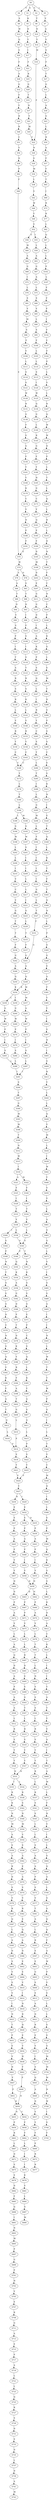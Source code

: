 strict digraph  {
	S0 -> S1 [ label = A ];
	S0 -> S2 [ label = G ];
	S0 -> S3 [ label = L ];
	S0 -> S4 [ label = S ];
	S1 -> S5 [ label = K ];
	S2 -> S6 [ label = T ];
	S3 -> S7 [ label = V ];
	S4 -> S8 [ label = S ];
	S5 -> S9 [ label = D ];
	S6 -> S10 [ label = N ];
	S7 -> S11 [ label = A ];
	S8 -> S12 [ label = W ];
	S9 -> S13 [ label = Y ];
	S10 -> S14 [ label = Y ];
	S11 -> S15 [ label = V ];
	S12 -> S16 [ label = Q ];
	S13 -> S17 [ label = I ];
	S14 -> S18 [ label = M ];
	S15 -> S19 [ label = S ];
	S16 -> S20 [ label = G ];
	S17 -> S21 [ label = F ];
	S18 -> S22 [ label = F ];
	S19 -> S23 [ label = F ];
	S20 -> S24 [ label = F ];
	S21 -> S25 [ label = R ];
	S22 -> S26 [ label = N ];
	S23 -> S27 [ label = T ];
	S24 -> S28 [ label = A ];
	S25 -> S29 [ label = G ];
	S26 -> S30 [ label = S ];
	S27 -> S31 [ label = G ];
	S28 -> S32 [ label = G ];
	S29 -> S33 [ label = T ];
	S30 -> S34 [ label = M ];
	S31 -> S35 [ label = L ];
	S32 -> S36 [ label = F ];
	S33 -> S37 [ label = N ];
	S34 -> S38 [ label = L ];
	S35 -> S39 [ label = A ];
	S36 -> S40 [ label = Y ];
	S37 -> S41 [ label = Y ];
	S38 -> S42 [ label = V ];
	S39 -> S43 [ label = G ];
	S40 -> S44 [ label = H ];
	S41 -> S45 [ label = M ];
	S42 -> S46 [ label = W ];
	S43 -> S47 [ label = L ];
	S44 -> S48 [ label = R ];
	S45 -> S22 [ label = F ];
	S46 -> S49 [ label = Y ];
	S47 -> S50 [ label = R ];
	S48 -> S51 [ label = C ];
	S49 -> S52 [ label = V ];
	S50 -> S53 [ label = A ];
	S51 -> S54 [ label = V ];
	S52 -> S55 [ label = I ];
	S52 -> S56 [ label = V ];
	S53 -> S57 [ label = F ];
	S54 -> S58 [ label = D ];
	S55 -> S59 [ label = L ];
	S56 -> S60 [ label = M ];
	S57 -> S61 [ label = F ];
	S58 -> S62 [ label = P ];
	S59 -> S63 [ label = A ];
	S60 -> S64 [ label = A ];
	S61 -> S65 [ label = T ];
	S62 -> S66 [ label = F ];
	S63 -> S67 [ label = G ];
	S64 -> S68 [ label = G ];
	S65 -> S69 [ label = I ];
	S66 -> S70 [ label = E ];
	S67 -> S71 [ label = A ];
	S68 -> S72 [ label = I ];
	S69 -> S73 [ label = R ];
	S70 -> S74 [ label = W ];
	S71 -> S75 [ label = L ];
	S72 -> S76 [ label = L ];
	S73 -> S77 [ label = R ];
	S74 -> S78 [ label = D ];
	S74 -> S79 [ label = A ];
	S75 -> S80 [ label = S ];
	S76 -> S81 [ label = S ];
	S77 -> S82 [ label = L ];
	S78 -> S83 [ label = S ];
	S79 -> S84 [ label = A ];
	S80 -> S85 [ label = V ];
	S81 -> S86 [ label = V ];
	S82 -> S87 [ label = Q ];
	S83 -> S88 [ label = T ];
	S84 -> S89 [ label = T ];
	S85 -> S90 [ label = L ];
	S86 -> S91 [ label = M ];
	S87 -> S92 [ label = L ];
	S88 -> S93 [ label = D ];
	S89 -> S94 [ label = D ];
	S90 -> S95 [ label = S ];
	S91 -> S96 [ label = S ];
	S92 -> S97 [ label = L ];
	S93 -> S98 [ label = I ];
	S94 -> S99 [ label = V ];
	S95 -> S100 [ label = F ];
	S96 -> S101 [ label = F ];
	S97 -> S102 [ label = P ];
	S98 -> S103 [ label = F ];
	S99 -> S104 [ label = S ];
	S100 -> S105 [ label = L ];
	S101 -> S106 [ label = V ];
	S102 -> S107 [ label = L ];
	S103 -> S108 [ label = S ];
	S104 -> S109 [ label = P ];
	S105 -> S110 [ label = L ];
	S106 -> S111 [ label = L ];
	S107 -> S112 [ label = F ];
	S108 -> S113 [ label = I ];
	S109 -> S114 [ label = I ];
	S110 -> S115 [ label = S ];
	S111 -> S116 [ label = S ];
	S112 -> S117 [ label = F ];
	S113 -> S118 [ label = S ];
	S114 -> S119 [ label = T ];
	S115 -> S120 [ label = I ];
	S116 -> S121 [ label = S ];
	S117 -> S122 [ label = P ];
	S118 -> S123 [ label = T ];
	S119 -> S124 [ label = A ];
	S120 -> S125 [ label = W ];
	S121 -> S126 [ label = W ];
	S122 -> S127 [ label = I ];
	S123 -> S128 [ label = R ];
	S124 -> S129 [ label = R ];
	S125 -> S130 [ label = Q ];
	S126 -> S131 [ label = R ];
	S127 -> S132 [ label = F ];
	S128 -> S133 [ label = S ];
	S129 -> S134 [ label = S ];
	S130 -> S135 [ label = G ];
	S131 -> S136 [ label = G ];
	S132 -> S137 [ label = V ];
	S133 -> S138 [ label = K ];
	S134 -> S139 [ label = R ];
	S135 -> S140 [ label = L ];
	S136 -> S141 [ label = F ];
	S137 -> S142 [ label = F ];
	S138 -> S143 [ label = L ];
	S139 -> S144 [ label = L ];
	S140 -> S145 [ label = R ];
	S141 -> S146 [ label = S ];
	S142 -> S147 [ label = P ];
	S143 -> S148 [ label = V ];
	S144 -> S149 [ label = V ];
	S145 -> S150 [ label = G ];
	S146 -> S151 [ label = G ];
	S147 -> S152 [ label = L ];
	S148 -> S153 [ label = R ];
	S149 -> S154 [ label = R ];
	S150 -> S155 [ label = F ];
	S151 -> S156 [ label = F ];
	S152 -> S157 [ label = V ];
	S153 -> S158 [ label = Y ];
	S154 -> S159 [ label = Y ];
	S155 -> S160 [ label = Y ];
	S156 -> S161 [ label = Y ];
	S157 -> S162 [ label = L ];
	S158 -> S163 [ label = C ];
	S159 -> S164 [ label = C ];
	S160 -> S165 [ label = H ];
	S161 -> S166 [ label = Y ];
	S162 -> S167 [ label = R ];
	S163 -> S168 [ label = C ];
	S164 -> S168 [ label = C ];
	S165 -> S169 [ label = G ];
	S166 -> S170 [ label = K ];
	S167 -> S171 [ label = Q ];
	S168 -> S172 [ label = Y ];
	S169 -> S173 [ label = C ];
	S170 -> S174 [ label = C ];
	S171 -> S175 [ label = W ];
	S172 -> S176 [ label = L ];
	S173 -> S177 [ label = V ];
	S174 -> S178 [ label = V ];
	S175 -> S179 [ label = W ];
	S176 -> S180 [ label = T ];
	S177 -> S181 [ label = Q ];
	S178 -> S182 [ label = D ];
	S179 -> S183 [ label = D ];
	S180 -> S184 [ label = L ];
	S181 -> S185 [ label = P ];
	S182 -> S186 [ label = P ];
	S183 -> S187 [ label = P ];
	S184 -> S188 [ label = M ];
	S184 -> S189 [ label = L ];
	S185 -> S190 [ label = F ];
	S186 -> S191 [ label = F ];
	S187 -> S192 [ label = L ];
	S188 -> S193 [ label = G ];
	S189 -> S194 [ label = G ];
	S190 -> S195 [ label = D ];
	S191 -> S70 [ label = E ];
	S192 -> S196 [ label = T ];
	S193 -> S197 [ label = M ];
	S194 -> S198 [ label = M ];
	S195 -> S199 [ label = M ];
	S196 -> S200 [ label = L ];
	S197 -> S201 [ label = S ];
	S198 -> S202 [ label = L ];
	S199 -> S203 [ label = D ];
	S200 -> S204 [ label = Q ];
	S201 -> S205 [ label = I ];
	S202 -> S206 [ label = L ];
	S203 -> S207 [ label = E ];
	S204 -> S208 [ label = L ];
	S205 -> S209 [ label = I ];
	S206 -> S210 [ label = I ];
	S207 -> S211 [ label = G ];
	S208 -> S212 [ label = R ];
	S209 -> S213 [ label = L ];
	S210 -> S214 [ label = V ];
	S211 -> S215 [ label = G ];
	S212 -> S216 [ label = L ];
	S213 -> S217 [ label = L ];
	S214 -> S218 [ label = C ];
	S215 -> S219 [ label = D ];
	S216 -> S220 [ label = D ];
	S217 -> S221 [ label = I ];
	S218 -> S222 [ label = V ];
	S219 -> S223 [ label = I ];
	S220 -> S224 [ label = N ];
	S221 -> S225 [ label = G ];
	S222 -> S226 [ label = G ];
	S223 -> S227 [ label = A ];
	S224 -> S228 [ label = T ];
	S225 -> S229 [ label = L ];
	S226 -> S230 [ label = T ];
	S227 -> S231 [ label = K ];
	S228 -> S232 [ label = F ];
	S229 -> S233 [ label = T ];
	S230 -> S234 [ label = T ];
	S231 -> S235 [ label = P ];
	S232 -> S236 [ label = C ];
	S233 -> S237 [ label = F ];
	S234 -> S238 [ label = F ];
	S235 -> S239 [ label = S ];
	S236 -> S240 [ label = N ];
	S237 -> S241 [ label = G ];
	S238 -> S242 [ label = G ];
	S239 -> S243 [ label = Q ];
	S240 -> S244 [ label = C ];
	S241 -> S245 [ label = A ];
	S242 -> S246 [ label = A ];
	S243 -> S247 [ label = L ];
	S244 -> S248 [ label = P ];
	S245 -> S249 [ label = Q ];
	S246 -> S250 [ label = Q ];
	S247 -> S251 [ label = I ];
	S248 -> S252 [ label = L ];
	S249 -> S253 [ label = M ];
	S249 -> S254 [ label = K ];
	S250 -> S254 [ label = K ];
	S251 -> S255 [ label = R ];
	S252 -> S256 [ label = K ];
	S253 -> S257 [ label = M ];
	S254 -> S258 [ label = L ];
	S254 -> S259 [ label = I ];
	S255 -> S260 [ label = Y ];
	S256 -> S261 [ label = G ];
	S257 -> S262 [ label = A ];
	S258 -> S263 [ label = G ];
	S259 -> S264 [ label = G ];
	S260 -> S265 [ label = C ];
	S261 -> S266 [ label = L ];
	S262 -> S267 [ label = W ];
	S263 -> S268 [ label = W ];
	S264 -> S269 [ label = W ];
	S265 -> S270 [ label = S ];
	S266 -> S271 [ label = E ];
	S267 -> S272 [ label = P ];
	S268 -> S273 [ label = P ];
	S269 -> S274 [ label = P ];
	S270 -> S275 [ label = Y ];
	S271 -> S276 [ label = M ];
	S272 -> S277 [ label = I ];
	S273 -> S278 [ label = I ];
	S274 -> S279 [ label = I ];
	S275 -> S280 [ label = L ];
	S276 -> S281 [ label = T ];
	S277 -> S282 [ label = S ];
	S278 -> S283 [ label = S ];
	S279 -> S284 [ label = S ];
	S280 -> S285 [ label = T ];
	S281 -> S286 [ label = D ];
	S282 -> S287 [ label = L ];
	S283 -> S288 [ label = L ];
	S284 -> S288 [ label = L ];
	S285 -> S289 [ label = I ];
	S286 -> S290 [ label = S ];
	S287 -> S291 [ label = I ];
	S288 -> S291 [ label = I ];
	S289 -> S292 [ label = L ];
	S290 -> S293 [ label = P ];
	S291 -> S294 [ label = S ];
	S292 -> S295 [ label = G ];
	S293 -> S296 [ label = S ];
	S294 -> S297 [ label = T ];
	S295 -> S298 [ label = M ];
	S296 -> S299 [ label = S ];
	S297 -> S300 [ label = G ];
	S298 -> S301 [ label = L ];
	S299 -> S302 [ label = C ];
	S300 -> S303 [ label = M ];
	S301 -> S304 [ label = F ];
	S302 -> S305 [ label = E ];
	S303 -> S306 [ label = M ];
	S304 -> S307 [ label = I ];
	S305 -> S308 [ label = S ];
	S306 -> S309 [ label = T ];
	S307 -> S310 [ label = I ];
	S308 -> S311 [ label = K ];
	S309 -> S312 [ label = N ];
	S310 -> S313 [ label = I ];
	S311 -> S314 [ label = N ];
	S312 -> S315 [ label = W ];
	S313 -> S316 [ label = I ];
	S314 -> S317 [ label = I ];
	S315 -> S318 [ label = I ];
	S316 -> S319 [ label = G ];
	S317 -> S320 [ label = E ];
	S318 -> S321 [ label = A ];
	S318 -> S322 [ label = M ];
	S319 -> S323 [ label = L ];
	S320 -> S324 [ label = T ];
	S321 -> S325 [ label = F ];
	S322 -> S326 [ label = F ];
	S323 -> S327 [ label = T ];
	S324 -> S328 [ label = Q ];
	S325 -> S329 [ label = I ];
	S326 -> S330 [ label = I ];
	S327 -> S331 [ label = F ];
	S328 -> S332 [ label = L ];
	S329 -> S333 [ label = T ];
	S330 -> S334 [ label = T ];
	S331 -> S241 [ label = G ];
	S332 -> S335 [ label = K ];
	S333 -> S336 [ label = V ];
	S334 -> S337 [ label = V ];
	S335 -> S338 [ label = T ];
	S336 -> S339 [ label = L ];
	S336 -> S340 [ label = I ];
	S337 -> S341 [ label = L ];
	S338 -> S342 [ label = F ];
	S339 -> S343 [ label = S ];
	S340 -> S344 [ label = S ];
	S341 -> S343 [ label = S ];
	S342 -> S345 [ label = T ];
	S343 -> S346 [ label = P ];
	S343 -> S347 [ label = T ];
	S344 -> S348 [ label = P ];
	S345 -> S349 [ label = Q ];
	S346 -> S350 [ label = Q ];
	S347 -> S351 [ label = N ];
	S348 -> S352 [ label = N ];
	S349 -> S353 [ label = N ];
	S350 -> S354 [ label = K ];
	S351 -> S355 [ label = K ];
	S352 -> S356 [ label = T ];
	S353 -> S357 [ label = L ];
	S354 -> S358 [ label = A ];
	S355 -> S359 [ label = G ];
	S356 -> S360 [ label = G ];
	S357 -> S361 [ label = P ];
	S358 -> S362 [ label = G ];
	S359 -> S363 [ label = S ];
	S360 -> S364 [ label = S ];
	S361 -> S365 [ label = G ];
	S362 -> S366 [ label = D ];
	S363 -> S367 [ label = G ];
	S364 -> S368 [ label = G ];
	S365 -> S369 [ label = G ];
	S366 -> S370 [ label = P ];
	S367 -> S371 [ label = E ];
	S368 -> S372 [ label = D ];
	S369 -> S373 [ label = E ];
	S370 -> S374 [ label = T ];
	S371 -> S375 [ label = P ];
	S372 -> S376 [ label = V ];
	S373 -> S377 [ label = A ];
	S374 -> S378 [ label = D ];
	S375 -> S379 [ label = C ];
	S376 -> S380 [ label = N ];
	S377 -> S381 [ label = F ];
	S378 -> S382 [ label = K ];
	S379 -> S383 [ label = S ];
	S380 -> S384 [ label = G ];
	S381 -> S385 [ label = Y ];
	S382 -> S386 [ label = V ];
	S383 -> S387 [ label = Q ];
	S384 -> S388 [ label = Q ];
	S385 -> S389 [ label = Y ];
	S386 -> S390 [ label = R ];
	S387 -> S391 [ label = L ];
	S388 -> S392 [ label = V ];
	S389 -> S393 [ label = I ];
	S390 -> S394 [ label = F ];
	S391 -> S395 [ label = K ];
	S392 -> S396 [ label = K ];
	S393 -> S397 [ label = S ];
	S394 -> S398 [ label = A ];
	S395 -> S399 [ label = Y ];
	S396 -> S400 [ label = F ];
	S397 -> S401 [ label = N ];
	S398 -> S402 [ label = T ];
	S399 -> S403 [ label = A ];
	S400 -> S404 [ label = A ];
	S401 -> S405 [ label = I ];
	S402 -> S406 [ label = G ];
	S403 -> S407 [ label = S ];
	S404 -> S408 [ label = T ];
	S405 -> S409 [ label = S ];
	S406 -> S410 [ label = L ];
	S407 -> S411 [ label = G ];
	S408 -> S412 [ label = G ];
	S409 -> S413 [ label = R ];
	S410 -> S414 [ label = P ];
	S411 -> S415 [ label = L ];
	S412 -> S416 [ label = L ];
	S413 -> S417 [ label = Y ];
	S414 -> S418 [ label = S ];
	S415 -> S419 [ label = P ];
	S416 -> S414 [ label = P ];
	S417 -> S420 [ label = L ];
	S418 -> S421 [ label = Y ];
	S419 -> S422 [ label = S ];
	S420 -> S423 [ label = L ];
	S421 -> S424 [ label = V ];
	S422 -> S425 [ label = Y ];
	S423 -> S426 [ label = Q ];
	S424 -> S427 [ label = Y ];
	S425 -> S424 [ label = V ];
	S426 -> S428 [ label = V ];
	S427 -> S429 [ label = I ];
	S427 -> S430 [ label = R ];
	S428 -> S431 [ label = M ];
	S429 -> S432 [ label = E ];
	S430 -> S433 [ label = E ];
	S431 -> S434 [ label = L ];
	S432 -> S435 [ label = D ];
	S432 -> S436 [ label = E ];
	S433 -> S437 [ label = E ];
	S434 -> S438 [ label = I ];
	S435 -> S439 [ label = P ];
	S436 -> S440 [ label = P ];
	S437 -> S441 [ label = P ];
	S438 -> S442 [ label = W ];
	S439 -> S443 [ label = A ];
	S440 -> S444 [ label = A ];
	S441 -> S445 [ label = A ];
	S442 -> S446 [ label = Y ];
	S443 -> S447 [ label = P ];
	S444 -> S448 [ label = P ];
	S445 -> S449 [ label = P ];
	S446 -> S450 [ label = V ];
	S447 -> S451 [ label = I ];
	S448 -> S452 [ label = I ];
	S449 -> S453 [ label = V ];
	S450 -> S454 [ label = V ];
	S451 -> S455 [ label = V ];
	S452 -> S456 [ label = V ];
	S453 -> S457 [ label = V ];
	S454 -> S458 [ label = L ];
	S455 -> S459 [ label = H ];
	S456 -> S459 [ label = H ];
	S457 -> S460 [ label = H ];
	S458 -> S461 [ label = A ];
	S459 -> S462 [ label = H ];
	S459 -> S463 [ label = D ];
	S460 -> S464 [ label = D ];
	S461 -> S465 [ label = G ];
	S462 -> S466 [ label = P ];
	S463 -> S467 [ label = P ];
	S464 -> S468 [ label = P ];
	S465 -> S469 [ label = G ];
	S466 -> S470 [ label = A ];
	S467 -> S471 [ label = P ];
	S468 -> S472 [ label = A ];
	S469 -> S473 [ label = L ];
	S470 -> S474 [ label = V ];
	S471 -> S475 [ label = V ];
	S472 -> S476 [ label = V ];
	S473 -> S477 [ label = V ];
	S474 -> S478 [ label = L ];
	S475 -> S479 [ label = L ];
	S476 -> S480 [ label = L ];
	S477 -> S481 [ label = I ];
	S478 -> S482 [ label = T ];
	S479 -> S483 [ label = L ];
	S480 -> S484 [ label = A ];
	S481 -> S485 [ label = G ];
	S482 -> S486 [ label = T ];
	S483 -> S487 [ label = R ];
	S484 -> S488 [ label = Q ];
	S485 -> S489 [ label = S ];
	S486 -> S490 [ label = L ];
	S487 -> S491 [ label = D ];
	S488 -> S492 [ label = D ];
	S489 -> S493 [ label = A ];
	S490 -> S494 [ label = N ];
	S491 -> S495 [ label = S ];
	S492 -> S496 [ label = A ];
	S493 -> S497 [ label = I ];
	S494 -> S498 [ label = S ];
	S495 -> S499 [ label = S ];
	S496 -> S500 [ label = P ];
	S497 -> S501 [ label = I ];
	S498 -> S502 [ label = S ];
	S499 -> S503 [ label = G ];
	S500 -> S504 [ label = A ];
	S501 -> S505 [ label = N ];
	S502 -> S506 [ label = S ];
	S503 -> S507 [ label = T ];
	S504 -> S508 [ label = A ];
	S505 -> S509 [ label = L ];
	S506 -> S510 [ label = L ];
	S507 -> S511 [ label = L ];
	S508 -> S512 [ label = L ];
	S509 -> S513 [ label = W ];
	S510 -> S514 [ label = R ];
	S511 -> S515 [ label = R ];
	S512 -> S516 [ label = R ];
	S513 -> S517 [ label = T ];
	S514 -> S518 [ label = S ];
	S515 -> S519 [ label = S ];
	S516 -> S520 [ label = S ];
	S517 -> S521 [ label = T ];
	S518 -> S522 [ label = Y ];
	S519 -> S523 [ label = Y ];
	S520 -> S524 [ label = Y ];
	S521 -> S525 [ label = W ];
	S522 -> S526 [ label = Y ];
	S523 -> S527 [ label = Y ];
	S524 -> S528 [ label = Y ];
	S525 -> S529 [ label = P ];
	S526 -> S530 [ label = R ];
	S527 -> S531 [ label = H ];
	S528 -> S531 [ label = H ];
	S529 -> S532 [ label = G ];
	S530 -> S533 [ label = L ];
	S531 -> S534 [ label = L ];
	S531 -> S535 [ label = I ];
	S532 -> S536 [ label = I ];
	S533 -> S537 [ label = R ];
	S534 -> S538 [ label = R ];
	S535 -> S539 [ label = R ];
	S536 -> S540 [ label = L ];
	S537 -> S541 [ label = S ];
	S538 -> S542 [ label = S ];
	S539 -> S543 [ label = K ];
	S540 -> S544 [ label = T ];
	S541 -> S545 [ label = S ];
	S542 -> S546 [ label = N ];
	S543 -> S547 [ label = N ];
	S544 -> S548 [ label = V ];
	S545 -> S549 [ label = L ];
	S546 -> S550 [ label = M ];
	S547 -> S551 [ label = M ];
	S548 -> S552 [ label = C ];
	S549 -> S553 [ label = L ];
	S550 -> S554 [ label = V ];
	S551 -> S555 [ label = A ];
	S552 -> S556 [ label = M ];
	S553 -> S557 [ label = S ];
	S554 -> S558 [ label = S ];
	S555 -> S559 [ label = S ];
	S556 -> S560 [ label = D ];
	S557 -> S561 [ label = A ];
	S558 -> S562 [ label = A ];
	S559 -> S563 [ label = A ];
	S560 -> S564 [ label = I ];
	S561 -> S565 [ label = A ];
	S562 -> S566 [ label = E ];
	S563 -> S567 [ label = R ];
	S564 -> S568 [ label = L ];
	S565 -> S569 [ label = P ];
	S566 -> S570 [ label = A ];
	S567 -> S571 [ label = D ];
	S568 -> S572 [ label = E ];
	S569 -> S573 [ label = S ];
	S570 -> S574 [ label = S ];
	S571 -> S575 [ label = S ];
	S572 -> S576 [ label = P ];
	S573 -> S577 [ label = V ];
	S574 -> S578 [ label = V ];
	S575 -> S579 [ label = V ];
	S576 -> S580 [ label = M ];
	S577 -> S581 [ label = T ];
	S578 -> S582 [ label = R ];
	S579 -> S583 [ label = R ];
	S580 -> S584 [ label = Q ];
	S581 -> S585 [ label = A ];
	S582 -> S586 [ label = E ];
	S583 -> S587 [ label = Q ];
	S584 -> S588 [ label = K ];
	S585 -> S589 [ label = L ];
	S586 -> S590 [ label = Q ];
	S587 -> S591 [ label = L ];
	S588 -> S592 [ label = S ];
	S589 -> S593 [ label = R ];
	S590 -> S594 [ label = A ];
	S591 -> S595 [ label = A ];
	S592 -> S596 [ label = S ];
	S593 -> S597 [ label = E ];
	S594 -> S598 [ label = D ];
	S595 -> S599 [ label = D ];
	S596 -> S600 [ label = L ];
	S597 -> S601 [ label = E ];
	S598 -> S602 [ label = E ];
	S599 -> S603 [ label = S ];
	S600 -> S604 [ label = K ];
	S601 -> S605 [ label = G ];
	S602 -> S606 [ label = E ];
	S603 -> S607 [ label = V ];
	S604 -> S608 [ label = D ];
	S605 -> S609 [ label = S ];
	S606 -> S610 [ label = V ];
	S607 -> S611 [ label = S ];
	S608 -> S612 [ label = A ];
	S609 -> S613 [ label = E ];
	S610 -> S614 [ label = I ];
	S611 -> S615 [ label = V ];
	S612 -> S616 [ label = C ];
	S613 -> S617 [ label = A ];
	S614 -> S618 [ label = N ];
	S615 -> S619 [ label = I ];
	S616 -> S620 [ label = K ];
	S617 -> S621 [ label = D ];
	S618 -> S622 [ label = R ];
	S619 -> S623 [ label = N ];
	S620 -> S624 [ label = L ];
	S621 -> S625 [ label = R ];
	S622 -> S626 [ label = H ];
	S623 -> S627 [ label = T ];
	S624 -> S628 [ label = I ];
	S625 -> S629 [ label = E ];
	S626 -> S630 [ label = E ];
	S627 -> S631 [ label = P ];
	S628 -> S632 [ label = I ];
	S629 -> S633 [ label = V ];
	S630 -> S634 [ label = V ];
	S631 -> S635 [ label = E ];
	S632 -> S636 [ label = Y ];
	S633 -> S637 [ label = I ];
	S634 -> S638 [ label = H ];
	S635 -> S639 [ label = V ];
	S636 -> S640 [ label = A ];
	S637 -> S641 [ label = S ];
	S638 -> S642 [ label = F ];
	S639 -> S643 [ label = H ];
	S640 -> S644 [ label = T ];
	S641 -> S645 [ label = Q ];
	S642 -> S646 [ label = P ];
	S643 -> S647 [ label = F ];
	S644 -> S648 [ label = Y ];
	S645 -> S649 [ label = A ];
	S646 -> S650 [ label = R ];
	S647 -> S651 [ label = P ];
	S648 -> S652 [ label = V ];
	S649 -> S653 [ label = D ];
	S650 -> S654 [ label = C ];
	S650 -> S655 [ label = N ];
	S651 -> S650 [ label = R ];
	S652 -> S656 [ label = A ];
	S653 -> S657 [ label = V ];
	S654 -> S658 [ label = F ];
	S655 -> S659 [ label = P ];
	S656 -> S660 [ label = I ];
	S657 -> S661 [ label = Y ];
	S658 -> S662 [ label = F ];
	S659 -> S663 [ label = R ];
	S660 -> S664 [ label = T ];
	S661 -> S665 [ label = F ];
	S662 -> S666 [ label = L ];
	S663 -> S667 [ label = L ];
	S664 -> S668 [ label = A ];
	S665 -> S669 [ label = P ];
	S666 -> S670 [ label = I ];
	S667 -> S671 [ label = D ];
	S668 -> S672 [ label = M ];
	S669 -> S673 [ label = R ];
	S670 -> S674 [ label = I ];
	S671 -> S675 [ label = S ];
	S672 -> S676 [ label = L ];
	S673 -> S677 [ label = R ];
	S674 -> S678 [ label = K ];
	S675 -> S679 [ label = S ];
	S676 -> S680 [ label = F ];
	S678 -> S681 [ label = V ];
	S679 -> S682 [ label = D ];
	S680 -> S683 [ label = H ];
	S681 -> S684 [ label = L ];
	S682 -> S685 [ label = F ];
	S683 -> S686 [ label = V ];
	S684 -> S687 [ label = G ];
	S685 -> S688 [ label = Q ];
	S686 -> S689 [ label = I ];
	S687 -> S690 [ label = M ];
	S688 -> S691 [ label = I ];
	S689 -> S692 [ label = L ];
	S691 -> S693 [ label = N ];
	S692 -> S694 [ label = S ];
	S693 -> S695 [ label = M ];
	S694 -> S696 [ label = Q ];
	S695 -> S697 [ label = P ];
	S696 -> S698 [ label = A ];
	S697 -> S699 [ label = G ];
	S698 -> S700 [ label = L ];
	S699 -> S701 [ label = P ];
	S700 -> S702 [ label = G ];
	S701 -> S703 [ label = H ];
	S702 -> S704 [ label = A ];
	S703 -> S705 [ label = V ];
	S704 -> S706 [ label = Q ];
	S705 -> S707 [ label = E ];
	S706 -> S708 [ label = Q ];
	S707 -> S709 [ label = R ];
	S708 -> S710 [ label = F ];
	S709 -> S711 [ label = G ];
	S710 -> S712 [ label = A ];
	S711 -> S713 [ label = A ];
	S712 -> S714 [ label = W ];
	S713 -> S715 [ label = E ];
	S714 -> S716 [ label = P ];
	S715 -> S717 [ label = P ];
	S716 -> S718 [ label = V ];
	S717 -> S719 [ label = A ];
	S718 -> S720 [ label = S ];
	S719 -> S721 [ label = L ];
	S720 -> S722 [ label = L ];
	S721 -> S723 [ label = L ];
	S722 -> S724 [ label = L ];
	S723 -> S725 [ label = Q ];
	S724 -> S726 [ label = S ];
	S725 -> S727 [ label = R ];
	S726 -> S728 [ label = S ];
	S727 -> S729 [ label = S ];
	S728 -> S730 [ label = G ];
	S729 -> S731 [ label = D ];
	S730 -> S732 [ label = M ];
	S731 -> S733 [ label = S ];
	S732 -> S734 [ label = M ];
	S733 -> S735 [ label = D ];
	S734 -> S736 [ label = M ];
	S735 -> S737 [ label = L ];
	S736 -> S738 [ label = N ];
	S737 -> S739 [ label = D ];
	S738 -> S740 [ label = W ];
	S739 -> S741 [ label = A ];
	S740 -> S742 [ label = I ];
	S741 -> S743 [ label = M ];
	S742 -> S744 [ label = S ];
	S744 -> S745 [ label = F ];
}
